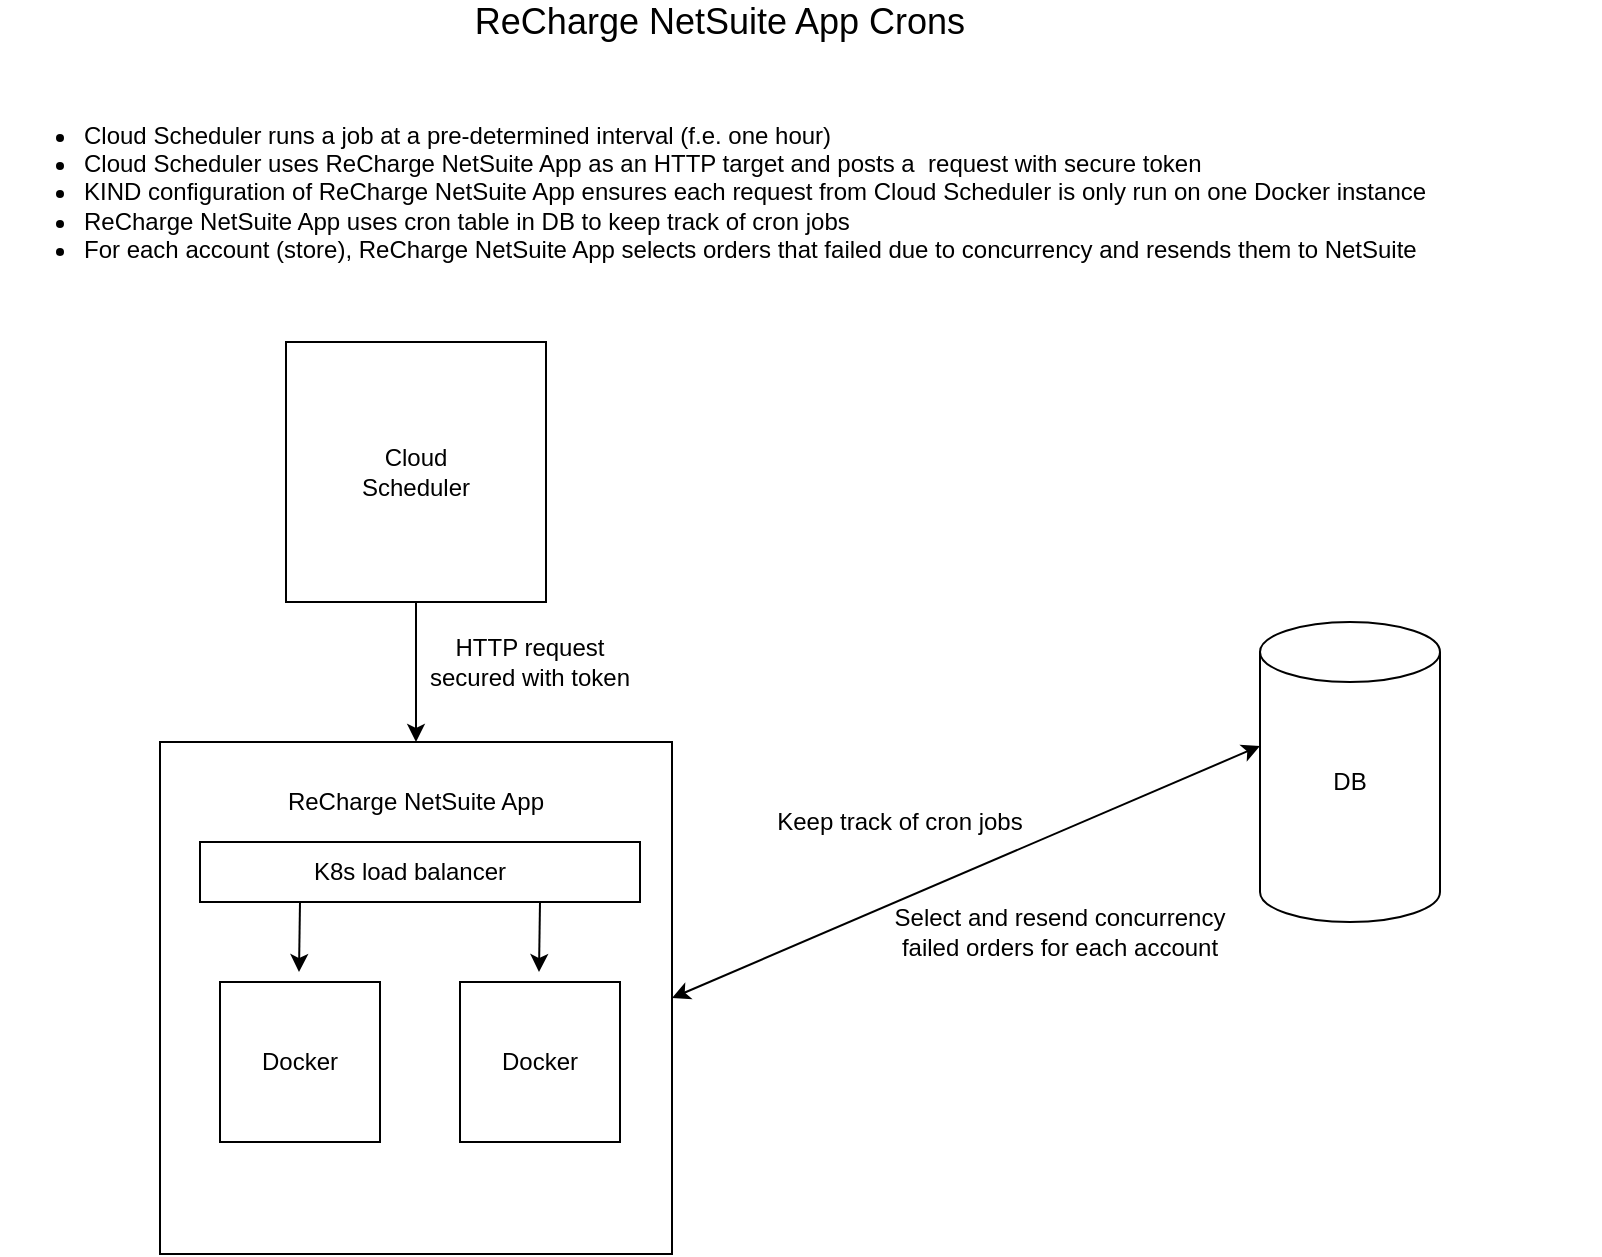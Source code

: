 <mxfile version="14.4.8" type="github">
  <diagram id="prtHgNgQTEPvFCAcTncT" name="Page-1">
    <mxGraphModel dx="1662" dy="762" grid="1" gridSize="10" guides="1" tooltips="1" connect="1" arrows="1" fold="1" page="1" pageScale="1" pageWidth="827" pageHeight="1169" math="0" shadow="0">
      <root>
        <mxCell id="0" />
        <mxCell id="1" parent="0" />
        <mxCell id="5lqTesDTH3VOZEeoD3JM-1" value="" style="whiteSpace=wrap;html=1;aspect=fixed;" vertex="1" parent="1">
          <mxGeometry x="163" y="220" width="130" height="130" as="geometry" />
        </mxCell>
        <mxCell id="5lqTesDTH3VOZEeoD3JM-2" value="&lt;span style=&quot;font-size: 18px&quot;&gt;ReCharge NetSuite App Crons&lt;/span&gt;" style="text;html=1;strokeColor=none;fillColor=none;align=center;verticalAlign=middle;whiteSpace=wrap;rounded=0;" vertex="1" parent="1">
          <mxGeometry x="180" y="50" width="400" height="20" as="geometry" />
        </mxCell>
        <mxCell id="5lqTesDTH3VOZEeoD3JM-3" value="Cloud Scheduler" style="text;html=1;strokeColor=none;fillColor=none;align=center;verticalAlign=middle;whiteSpace=wrap;rounded=0;" vertex="1" parent="1">
          <mxGeometry x="193" y="265" width="70" height="40" as="geometry" />
        </mxCell>
        <mxCell id="5lqTesDTH3VOZEeoD3JM-4" value="" style="whiteSpace=wrap;html=1;aspect=fixed;" vertex="1" parent="1">
          <mxGeometry x="100" y="420" width="256" height="256" as="geometry" />
        </mxCell>
        <mxCell id="5lqTesDTH3VOZEeoD3JM-5" value="ReCharge NetSuite App" style="text;html=1;strokeColor=none;fillColor=none;align=center;verticalAlign=middle;whiteSpace=wrap;rounded=0;" vertex="1" parent="1">
          <mxGeometry x="153" y="430" width="150" height="40" as="geometry" />
        </mxCell>
        <mxCell id="5lqTesDTH3VOZEeoD3JM-6" value="" style="endArrow=classic;html=1;exitX=0.5;exitY=1;exitDx=0;exitDy=0;entryX=0.5;entryY=0;entryDx=0;entryDy=0;" edge="1" parent="1" source="5lqTesDTH3VOZEeoD3JM-1" target="5lqTesDTH3VOZEeoD3JM-4">
          <mxGeometry width="50" height="50" relative="1" as="geometry">
            <mxPoint x="400" y="410" as="sourcePoint" />
            <mxPoint x="450" y="360" as="targetPoint" />
          </mxGeometry>
        </mxCell>
        <mxCell id="5lqTesDTH3VOZEeoD3JM-7" value="" style="rounded=0;whiteSpace=wrap;html=1;" vertex="1" parent="1">
          <mxGeometry x="120" y="470" width="220" height="30" as="geometry" />
        </mxCell>
        <mxCell id="5lqTesDTH3VOZEeoD3JM-8" value="K8s load balancer" style="text;html=1;strokeColor=none;fillColor=none;align=center;verticalAlign=middle;whiteSpace=wrap;rounded=0;" vertex="1" parent="1">
          <mxGeometry x="160" y="475" width="130" height="20" as="geometry" />
        </mxCell>
        <mxCell id="5lqTesDTH3VOZEeoD3JM-9" value="" style="whiteSpace=wrap;html=1;aspect=fixed;" vertex="1" parent="1">
          <mxGeometry x="130" y="540" width="80" height="80" as="geometry" />
        </mxCell>
        <mxCell id="5lqTesDTH3VOZEeoD3JM-10" value="" style="whiteSpace=wrap;html=1;aspect=fixed;" vertex="1" parent="1">
          <mxGeometry x="250" y="540" width="80" height="80" as="geometry" />
        </mxCell>
        <mxCell id="5lqTesDTH3VOZEeoD3JM-11" value="Docker" style="text;html=1;strokeColor=none;fillColor=none;align=center;verticalAlign=middle;whiteSpace=wrap;rounded=0;" vertex="1" parent="1">
          <mxGeometry x="150" y="570" width="40" height="20" as="geometry" />
        </mxCell>
        <mxCell id="5lqTesDTH3VOZEeoD3JM-12" value="Docker" style="text;html=1;strokeColor=none;fillColor=none;align=center;verticalAlign=middle;whiteSpace=wrap;rounded=0;" vertex="1" parent="1">
          <mxGeometry x="270" y="570" width="40" height="20" as="geometry" />
        </mxCell>
        <mxCell id="5lqTesDTH3VOZEeoD3JM-13" value="" style="endArrow=classic;html=1;" edge="1" parent="1">
          <mxGeometry width="50" height="50" relative="1" as="geometry">
            <mxPoint x="170" y="500" as="sourcePoint" />
            <mxPoint x="169.5" y="535" as="targetPoint" />
          </mxGeometry>
        </mxCell>
        <mxCell id="5lqTesDTH3VOZEeoD3JM-15" value="" style="endArrow=classic;html=1;" edge="1" parent="1">
          <mxGeometry width="50" height="50" relative="1" as="geometry">
            <mxPoint x="290" y="500" as="sourcePoint" />
            <mxPoint x="289.5" y="535" as="targetPoint" />
          </mxGeometry>
        </mxCell>
        <mxCell id="5lqTesDTH3VOZEeoD3JM-16" value="" style="shape=cylinder3;whiteSpace=wrap;html=1;boundedLbl=1;backgroundOutline=1;size=15;" vertex="1" parent="1">
          <mxGeometry x="650" y="360" width="90" height="150" as="geometry" />
        </mxCell>
        <mxCell id="5lqTesDTH3VOZEeoD3JM-17" value="DB" style="text;html=1;strokeColor=none;fillColor=none;align=center;verticalAlign=middle;whiteSpace=wrap;rounded=0;" vertex="1" parent="1">
          <mxGeometry x="675" y="430" width="40" height="20" as="geometry" />
        </mxCell>
        <mxCell id="5lqTesDTH3VOZEeoD3JM-19" value="" style="endArrow=classic;startArrow=classic;html=1;entryX=0;entryY=0.413;entryDx=0;entryDy=0;entryPerimeter=0;exitX=1;exitY=0.5;exitDx=0;exitDy=0;" edge="1" parent="1" source="5lqTesDTH3VOZEeoD3JM-4" target="5lqTesDTH3VOZEeoD3JM-16">
          <mxGeometry width="50" height="50" relative="1" as="geometry">
            <mxPoint x="420" y="540" as="sourcePoint" />
            <mxPoint x="470" y="490" as="targetPoint" />
          </mxGeometry>
        </mxCell>
        <mxCell id="5lqTesDTH3VOZEeoD3JM-20" value="&lt;ul&gt;&lt;li&gt;Cloud Scheduler runs a job at a pre-determined interval (f.e. one hour)&lt;/li&gt;&lt;li&gt;Cloud Scheduler uses ReCharge NetSuite App as an HTTP target and posts a&amp;nbsp; request with secure token&lt;/li&gt;&lt;li&gt;KIND configuration of ReCharge NetSuite App ensures each request from Cloud Scheduler is only run on one Docker instance&lt;/li&gt;&lt;li&gt;ReCharge NetSuite App uses cron table in DB to keep track of cron jobs&lt;/li&gt;&lt;li&gt;For each account (store), ReCharge NetSuite App selects orders that failed due to concurrency and resends them to NetSuite&lt;/li&gt;&lt;/ul&gt;" style="text;html=1;strokeColor=none;fillColor=none;align=left;verticalAlign=middle;whiteSpace=wrap;rounded=0;" vertex="1" parent="1">
          <mxGeometry x="20" y="90" width="800" height="110" as="geometry" />
        </mxCell>
        <mxCell id="5lqTesDTH3VOZEeoD3JM-21" value="HTTP request secured with token" style="text;html=1;strokeColor=none;fillColor=none;align=center;verticalAlign=middle;whiteSpace=wrap;rounded=0;" vertex="1" parent="1">
          <mxGeometry x="230" y="370" width="110" height="20" as="geometry" />
        </mxCell>
        <mxCell id="5lqTesDTH3VOZEeoD3JM-22" value="Keep track of cron jobs" style="text;html=1;strokeColor=none;fillColor=none;align=center;verticalAlign=middle;whiteSpace=wrap;rounded=0;" vertex="1" parent="1">
          <mxGeometry x="400" y="450" width="140" height="20" as="geometry" />
        </mxCell>
        <mxCell id="5lqTesDTH3VOZEeoD3JM-24" value="Select and resend concurrency failed orders for each account" style="text;html=1;strokeColor=none;fillColor=none;align=center;verticalAlign=middle;whiteSpace=wrap;rounded=0;" vertex="1" parent="1">
          <mxGeometry x="460" y="505" width="180" height="20" as="geometry" />
        </mxCell>
      </root>
    </mxGraphModel>
  </diagram>
</mxfile>
